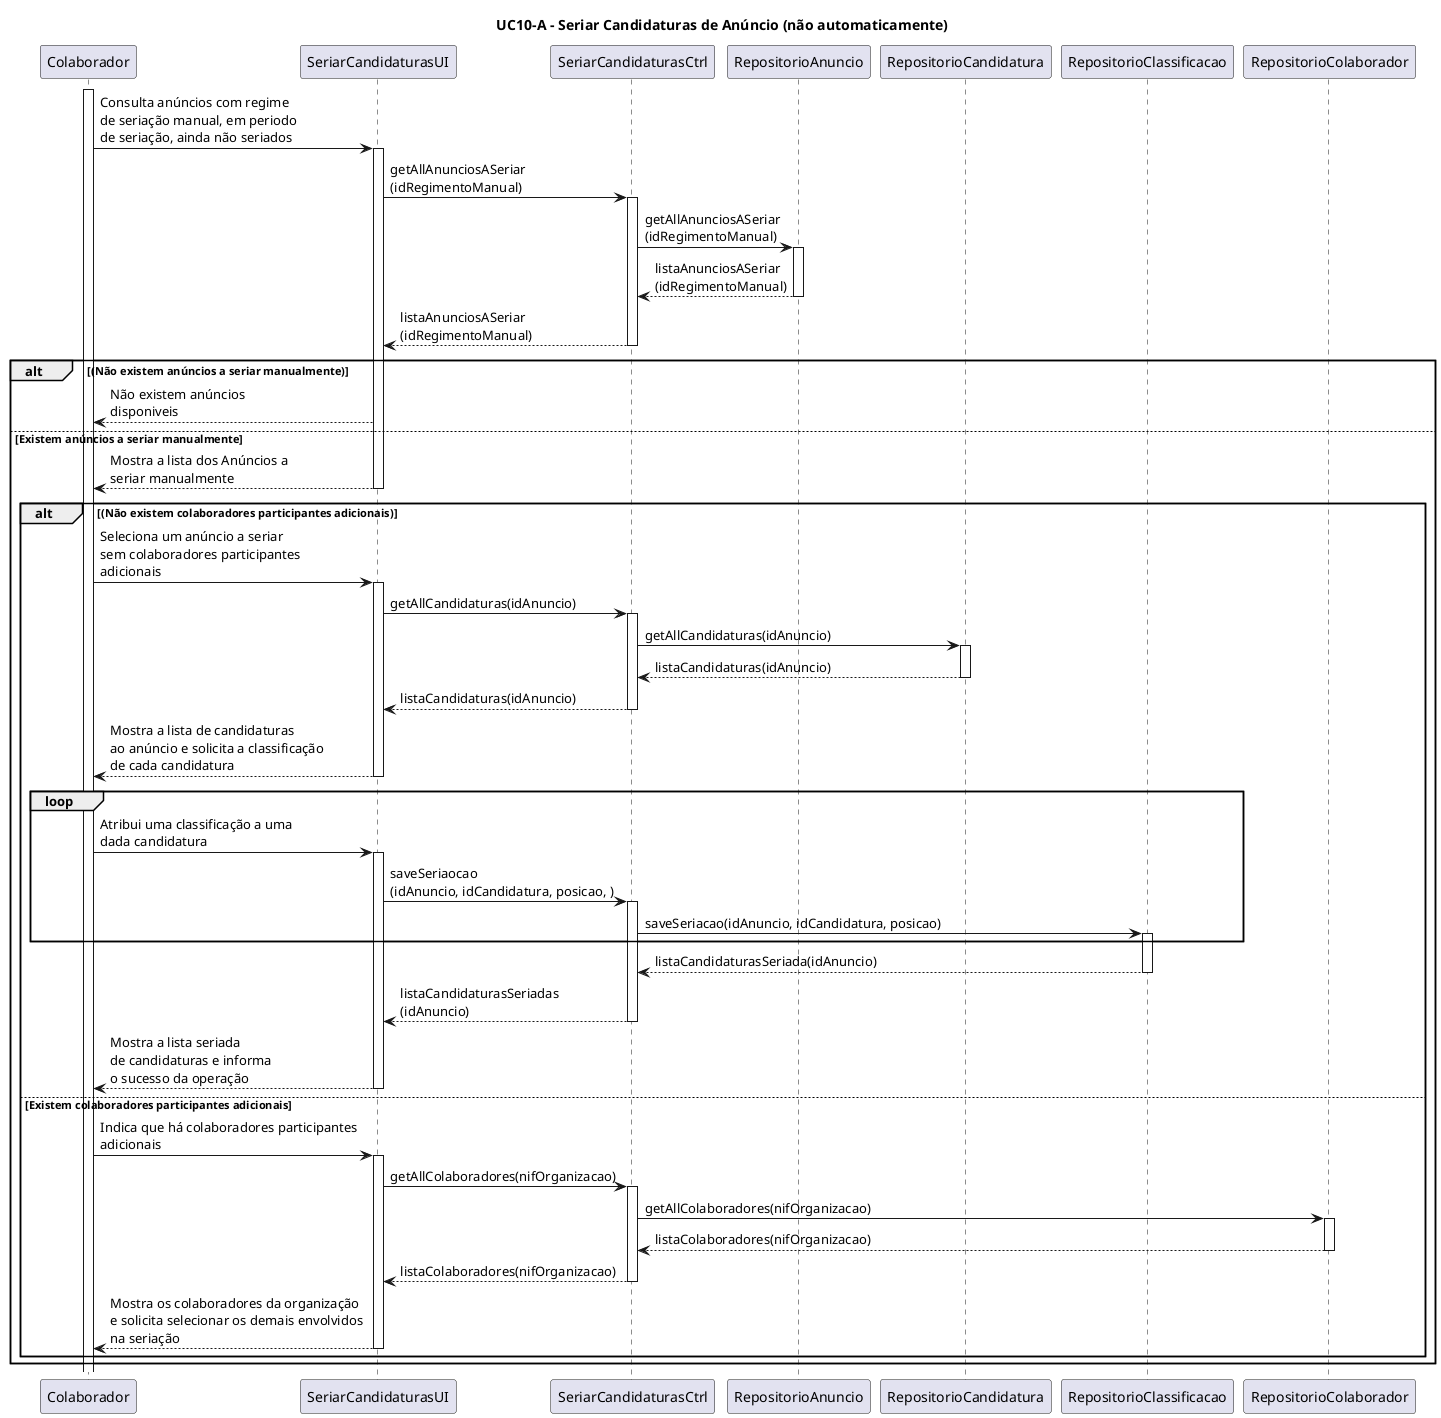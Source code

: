 @startuml

title UC10-A - Seriar Candidaturas de Anúncio (não automaticamente)

participant Colaborador
participant SeriarCandidaturasUI
participant SeriarCandidaturasCtrl
participant RepositorioAnuncio
participant RepositorioCandidatura
participant RepositorioClassificacao
participant RepositorioColaborador


activate Colaborador
Colaborador -> SeriarCandidaturasUI: Consulta anúncios com regime \nde seriação manual, em periodo \nde seriação, ainda não seriados
activate SeriarCandidaturasUI
SeriarCandidaturasUI -> SeriarCandidaturasCtrl: getAllAnunciosASeriar\n(idRegimentoManual)
activate SeriarCandidaturasCtrl
SeriarCandidaturasCtrl -> RepositorioAnuncio: getAllAnunciosASeriar\n(idRegimentoManual)
activate RepositorioAnuncio
RepositorioAnuncio --> SeriarCandidaturasCtrl: listaAnunciosASeriar\n(idRegimentoManual)
deactivate RepositorioAnuncio
SeriarCandidaturasCtrl --> SeriarCandidaturasUI: listaAnunciosASeriar\n(idRegimentoManual)
deactivate SeriarCandidaturasCtrl
alt (Não existem anúncios a seriar manualmente)
SeriarCandidaturasUI --> Colaborador: Não existem anúncios \ndisponiveis

else Existem anúncios a seriar manualmente 
SeriarCandidaturasUI --> Colaborador: Mostra a lista dos Anúncios a \nseriar manualmente
deactivate SeriarCandidaturasUI

alt (Não existem colaboradores participantes adicionais)
Colaborador -> SeriarCandidaturasUI: Seleciona um anúncio a seriar \nsem colaboradores participantes \nadicionais
activate SeriarCandidaturasUI
SeriarCandidaturasUI -> SeriarCandidaturasCtrl: getAllCandidaturas(idAnuncio)
activate SeriarCandidaturasCtrl
SeriarCandidaturasCtrl -> RepositorioCandidatura: getAllCandidaturas(idAnuncio)
activate RepositorioCandidatura
RepositorioCandidatura --> SeriarCandidaturasCtrl: listaCandidaturas(idAnuncio)
deactivate RepositorioCandidatura
SeriarCandidaturasCtrl --> SeriarCandidaturasUI: listaCandidaturas(idAnuncio)
deactivate SeriarCandidaturasCtrl
SeriarCandidaturasUI --> Colaborador: Mostra a lista de candidaturas \nao anúncio e solicita a classificação \nde cada candidatura
deactivate SeriarCandidaturasUI
loop
Colaborador -> SeriarCandidaturasUI: Atribui uma classificação a uma \ndada candidatura
activate SeriarCandidaturasUI
SeriarCandidaturasUI -> SeriarCandidaturasCtrl: saveSeriaocao\n(idAnuncio, idCandidatura, posicao, )
activate SeriarCandidaturasCtrl
SeriarCandidaturasCtrl -> RepositorioClassificacao: saveSeriacao(idAnuncio, idCandidatura, posicao)
activate RepositorioClassificacao
end loop
RepositorioClassificacao --> SeriarCandidaturasCtrl: listaCandidaturasSeriada(idAnuncio)
deactivate RepositorioClassificacao
SeriarCandidaturasCtrl --> SeriarCandidaturasUI: listaCandidaturasSeriadas\n(idAnuncio)
deactivate SeriarCandidaturasCtrl
SeriarCandidaturasUI --> Colaborador: Mostra a lista seriada \nde candidaturas e informa \no sucesso da operação
deactivate SeriarCandidaturasUI
else Existem colaboradores participantes adicionais
Colaborador -> SeriarCandidaturasUI: Indica que há colaboradores participantes \nadicionais
activate SeriarCandidaturasUI
SeriarCandidaturasUI -> SeriarCandidaturasCtrl: getAllColaboradores(nifOrganizacao)
activate SeriarCandidaturasCtrl
SeriarCandidaturasCtrl -> RepositorioColaborador: getAllColaboradores(nifOrganizacao)
activate RepositorioColaborador
RepositorioColaborador --> SeriarCandidaturasCtrl: listaColaboradores(nifOrganizacao)
deactivate RepositorioColaborador
SeriarCandidaturasCtrl --> SeriarCandidaturasUI: listaColaboradores(nifOrganizacao)
deactivate SeriarCandidaturasCtrl
SeriarCandidaturasUI --> Colaborador: Mostra os colaboradores da organização \ne solicita selecionar os demais envolvidos \nna seriação
deactivate SeriarCandidaturasUI

end alt
end alt

@enduml